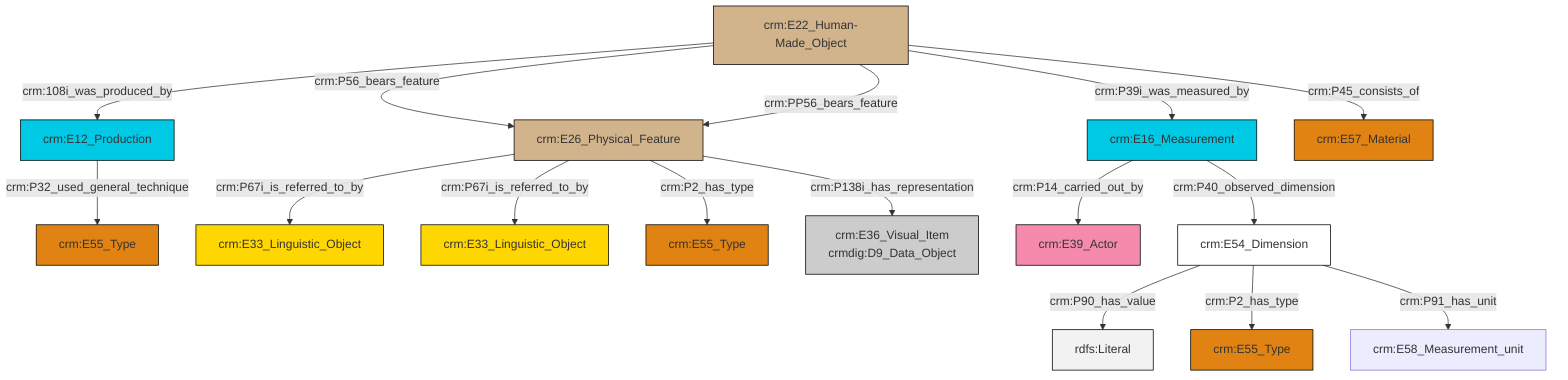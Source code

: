 graph TD
classDef Literal fill:#f2f2f2,stroke:#000000;
classDef CRM_Entity fill:#FFFFFF,stroke:#000000;
classDef Temporal_Entity fill:#00C9E6, stroke:#000000;
classDef Type fill:#E18312, stroke:#000000;
classDef Time-Span fill:#2C9C91, stroke:#000000;
classDef Appellation fill:#FFEB7F, stroke:#000000;
classDef Place fill:#008836, stroke:#000000;
classDef Persistent_Item fill:#B266B2, stroke:#000000;
classDef Conceptual_Object fill:#FFD700, stroke:#000000;
classDef Physical_Thing fill:#D2B48C, stroke:#000000;
classDef Actor fill:#f58aad, stroke:#000000;
classDef PC_Classes fill:#4ce600, stroke:#000000;
classDef Multi fill:#cccccc,stroke:#000000;

6["crm:E22_Human-Made_Object"]:::Physical_Thing -->|crm:108i_was_produced_by| 2["crm:E12_Production"]:::Temporal_Entity
9["crm:E54_Dimension"]:::CRM_Entity -->|crm:P90_has_value| 10[rdfs:Literal]:::Literal
6["crm:E22_Human-Made_Object"]:::Physical_Thing -->|crm:P56_bears_feature| 17["crm:E26_Physical_Feature"]:::Physical_Thing
9["crm:E54_Dimension"]:::CRM_Entity -->|crm:P2_has_type| 20["crm:E55_Type"]:::Type
6["crm:E22_Human-Made_Object"]:::Physical_Thing -->|crm:PP56_bears_feature| 17["crm:E26_Physical_Feature"]:::Physical_Thing
6["crm:E22_Human-Made_Object"]:::Physical_Thing -->|crm:P39i_was_measured_by| 18["crm:E16_Measurement"]:::Temporal_Entity
17["crm:E26_Physical_Feature"]:::Physical_Thing -->|crm:P67i_is_referred_to_by| 7["crm:E33_Linguistic_Object"]:::Conceptual_Object
2["crm:E12_Production"]:::Temporal_Entity -->|crm:P32_used_general_technique| 11["crm:E55_Type"]:::Type
9["crm:E54_Dimension"]:::CRM_Entity -->|crm:P91_has_unit| 13["crm:E58_Measurement_unit"]:::Default
17["crm:E26_Physical_Feature"]:::Physical_Thing -->|crm:P67i_is_referred_to_by| 25["crm:E33_Linguistic_Object"]:::Conceptual_Object
17["crm:E26_Physical_Feature"]:::Physical_Thing -->|crm:P2_has_type| 22["crm:E55_Type"]:::Type
17["crm:E26_Physical_Feature"]:::Physical_Thing -->|crm:P138i_has_representation| 15["crm:E36_Visual_Item<br>crmdig:D9_Data_Object"]:::Multi
18["crm:E16_Measurement"]:::Temporal_Entity -->|crm:P14_carried_out_by| 0["crm:E39_Actor"]:::Actor
18["crm:E16_Measurement"]:::Temporal_Entity -->|crm:P40_observed_dimension| 9["crm:E54_Dimension"]:::CRM_Entity
6["crm:E22_Human-Made_Object"]:::Physical_Thing -->|crm:P45_consists_of| 4["crm:E57_Material"]:::Type